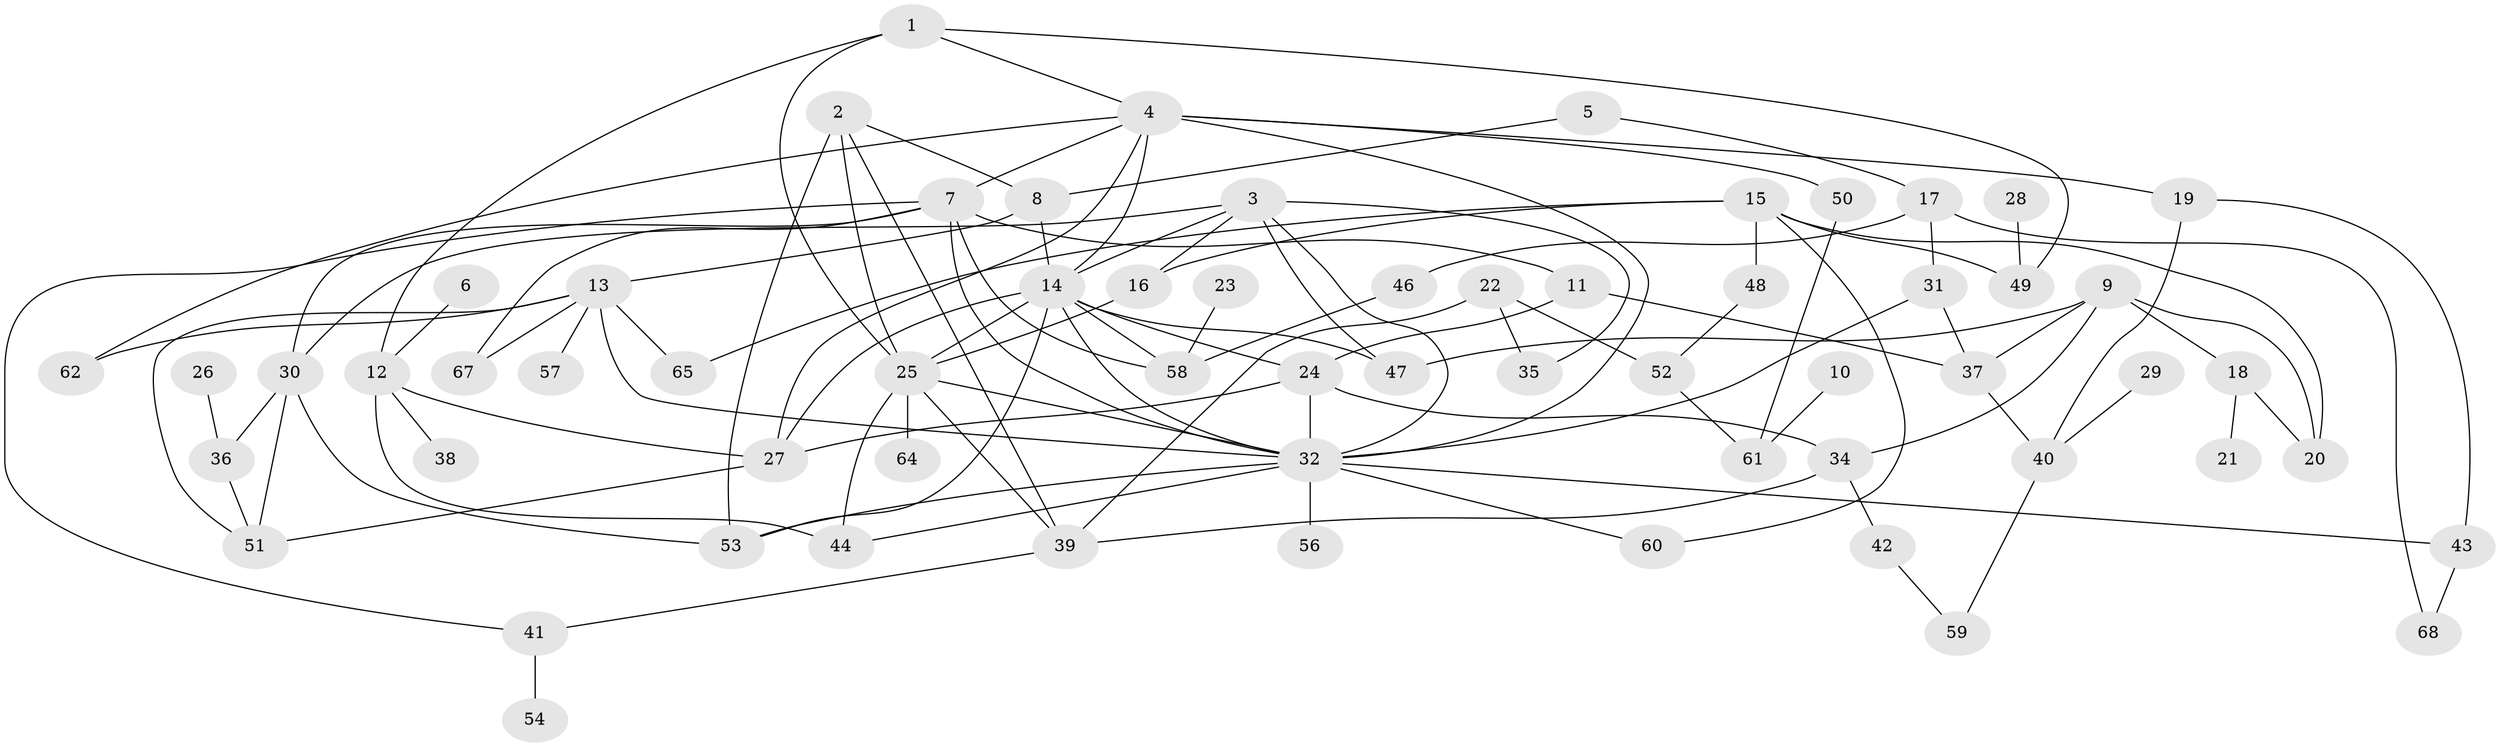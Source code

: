 // original degree distribution, {3: 0.29896907216494845, 4: 0.16494845360824742, 6: 0.07216494845360824, 2: 0.15463917525773196, 1: 0.18556701030927836, 5: 0.07216494845360824, 0: 0.05154639175257732}
// Generated by graph-tools (version 1.1) at 2025/48/03/04/25 22:48:08]
// undirected, 63 vertices, 108 edges
graph export_dot {
  node [color=gray90,style=filled];
  1;
  2;
  3;
  4;
  5;
  6;
  7;
  8;
  9;
  10;
  11;
  12;
  13;
  14;
  15;
  16;
  17;
  18;
  19;
  20;
  21;
  22;
  23;
  24;
  25;
  26;
  27;
  28;
  29;
  30;
  31;
  32;
  34;
  35;
  36;
  37;
  38;
  39;
  40;
  41;
  42;
  43;
  44;
  46;
  47;
  48;
  49;
  50;
  51;
  52;
  53;
  54;
  56;
  57;
  58;
  59;
  60;
  61;
  62;
  64;
  65;
  67;
  68;
  1 -- 4 [weight=1.0];
  1 -- 12 [weight=1.0];
  1 -- 25 [weight=1.0];
  1 -- 49 [weight=1.0];
  2 -- 8 [weight=1.0];
  2 -- 25 [weight=1.0];
  2 -- 39 [weight=1.0];
  2 -- 53 [weight=1.0];
  3 -- 14 [weight=1.0];
  3 -- 16 [weight=1.0];
  3 -- 30 [weight=1.0];
  3 -- 32 [weight=1.0];
  3 -- 35 [weight=1.0];
  3 -- 47 [weight=1.0];
  4 -- 7 [weight=1.0];
  4 -- 14 [weight=1.0];
  4 -- 19 [weight=2.0];
  4 -- 27 [weight=1.0];
  4 -- 32 [weight=1.0];
  4 -- 50 [weight=1.0];
  4 -- 62 [weight=1.0];
  5 -- 8 [weight=1.0];
  5 -- 17 [weight=1.0];
  6 -- 12 [weight=1.0];
  7 -- 11 [weight=1.0];
  7 -- 30 [weight=1.0];
  7 -- 32 [weight=1.0];
  7 -- 41 [weight=1.0];
  7 -- 58 [weight=1.0];
  7 -- 67 [weight=1.0];
  8 -- 13 [weight=1.0];
  8 -- 14 [weight=1.0];
  9 -- 18 [weight=1.0];
  9 -- 20 [weight=1.0];
  9 -- 34 [weight=1.0];
  9 -- 37 [weight=1.0];
  9 -- 47 [weight=1.0];
  10 -- 61 [weight=1.0];
  11 -- 24 [weight=1.0];
  11 -- 37 [weight=1.0];
  12 -- 27 [weight=1.0];
  12 -- 38 [weight=1.0];
  12 -- 44 [weight=1.0];
  13 -- 32 [weight=1.0];
  13 -- 51 [weight=1.0];
  13 -- 57 [weight=1.0];
  13 -- 62 [weight=1.0];
  13 -- 65 [weight=1.0];
  13 -- 67 [weight=1.0];
  14 -- 24 [weight=1.0];
  14 -- 25 [weight=1.0];
  14 -- 27 [weight=1.0];
  14 -- 32 [weight=1.0];
  14 -- 47 [weight=1.0];
  14 -- 53 [weight=1.0];
  14 -- 58 [weight=1.0];
  15 -- 16 [weight=1.0];
  15 -- 20 [weight=1.0];
  15 -- 48 [weight=1.0];
  15 -- 49 [weight=1.0];
  15 -- 60 [weight=1.0];
  15 -- 65 [weight=1.0];
  16 -- 25 [weight=1.0];
  17 -- 31 [weight=1.0];
  17 -- 46 [weight=1.0];
  17 -- 68 [weight=1.0];
  18 -- 20 [weight=1.0];
  18 -- 21 [weight=1.0];
  19 -- 40 [weight=1.0];
  19 -- 43 [weight=1.0];
  22 -- 35 [weight=1.0];
  22 -- 39 [weight=1.0];
  22 -- 52 [weight=1.0];
  23 -- 58 [weight=1.0];
  24 -- 27 [weight=1.0];
  24 -- 32 [weight=1.0];
  24 -- 34 [weight=1.0];
  25 -- 32 [weight=1.0];
  25 -- 39 [weight=1.0];
  25 -- 44 [weight=1.0];
  25 -- 64 [weight=1.0];
  26 -- 36 [weight=1.0];
  27 -- 51 [weight=1.0];
  28 -- 49 [weight=1.0];
  29 -- 40 [weight=1.0];
  30 -- 36 [weight=1.0];
  30 -- 51 [weight=1.0];
  30 -- 53 [weight=1.0];
  31 -- 32 [weight=1.0];
  31 -- 37 [weight=1.0];
  32 -- 43 [weight=1.0];
  32 -- 44 [weight=1.0];
  32 -- 53 [weight=1.0];
  32 -- 56 [weight=1.0];
  32 -- 60 [weight=1.0];
  34 -- 39 [weight=1.0];
  34 -- 42 [weight=1.0];
  36 -- 51 [weight=1.0];
  37 -- 40 [weight=1.0];
  39 -- 41 [weight=1.0];
  40 -- 59 [weight=1.0];
  41 -- 54 [weight=1.0];
  42 -- 59 [weight=1.0];
  43 -- 68 [weight=1.0];
  46 -- 58 [weight=1.0];
  48 -- 52 [weight=1.0];
  50 -- 61 [weight=1.0];
  52 -- 61 [weight=1.0];
}
